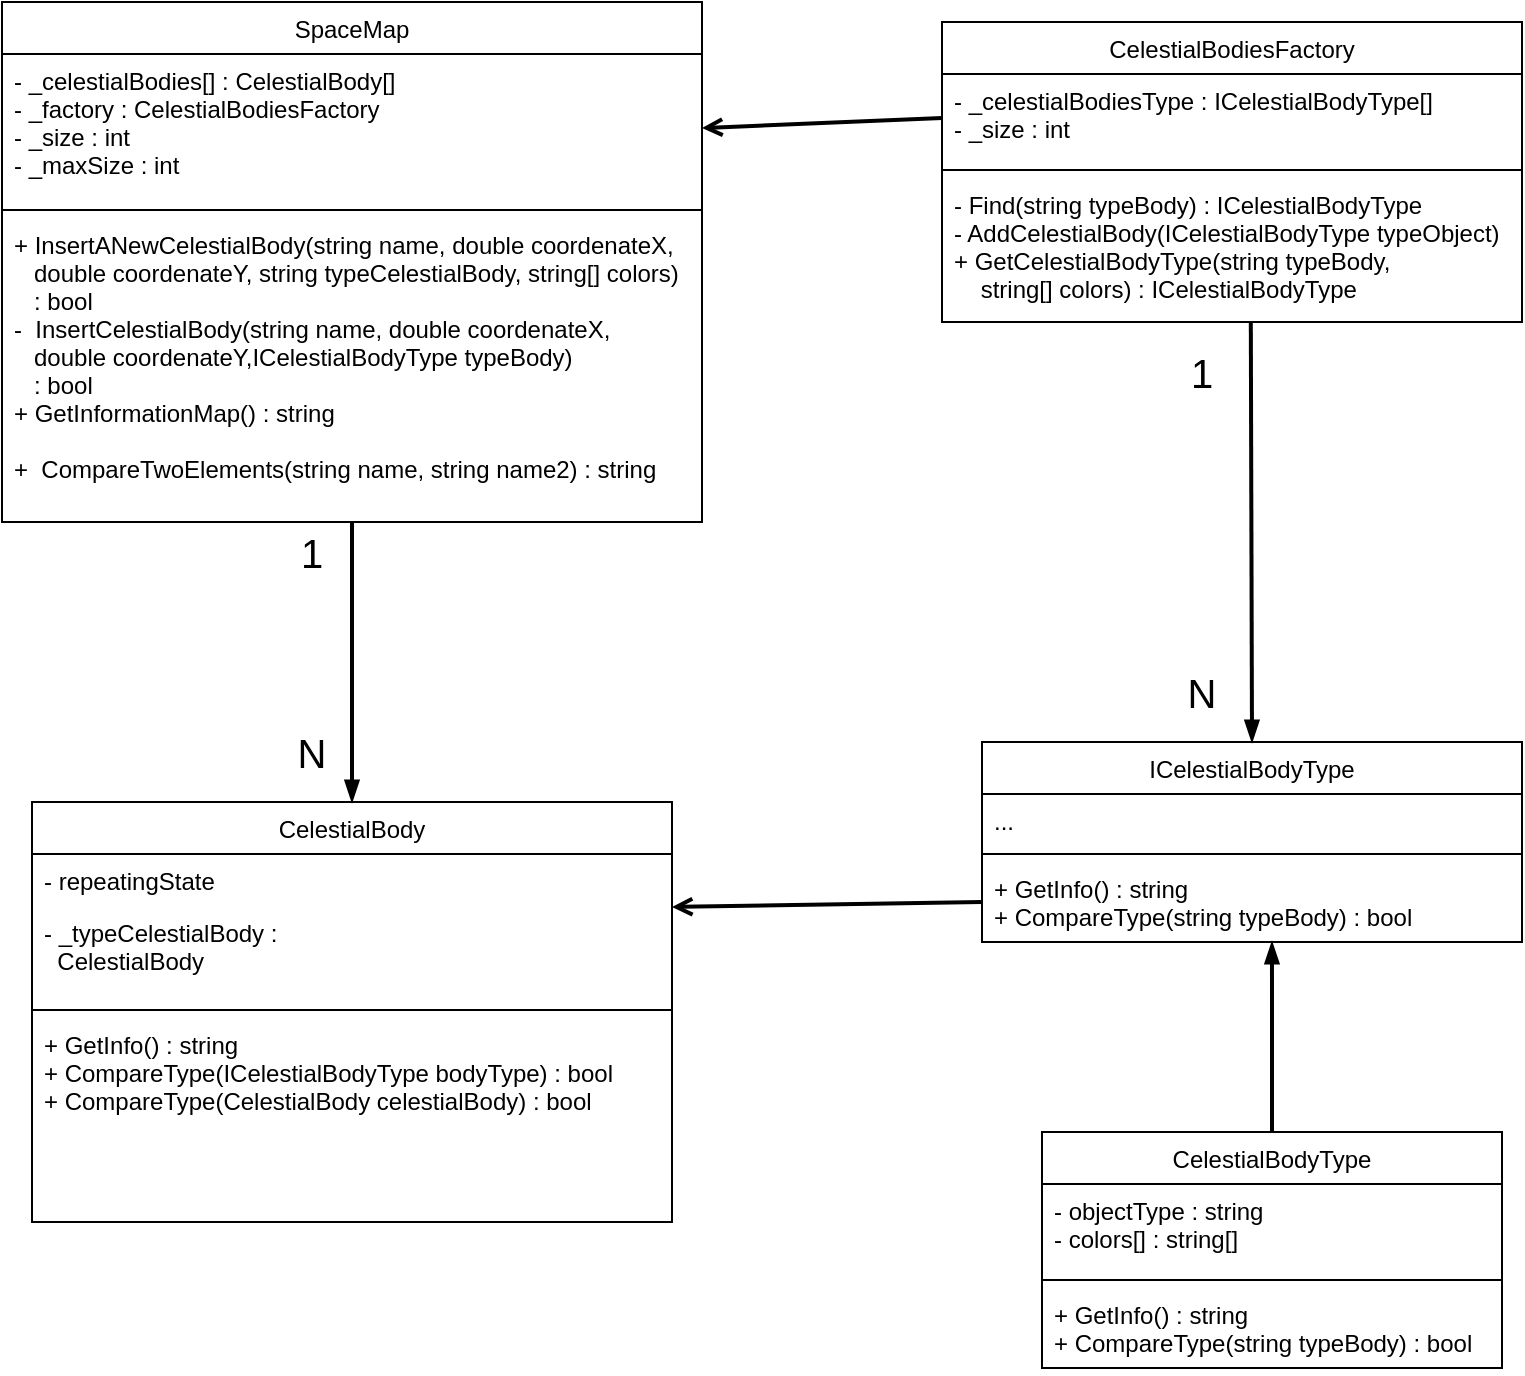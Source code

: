 <mxfile version="15.5.6" type="device"><diagram id="C5RBs43oDa-KdzZeNtuy" name="Page-1"><mxGraphModel dx="920" dy="513" grid="1" gridSize="10" guides="1" tooltips="1" connect="1" arrows="1" fold="1" page="1" pageScale="1" pageWidth="827" pageHeight="1169" math="0" shadow="0"><root><mxCell id="WIyWlLk6GJQsqaUBKTNV-0"/><mxCell id="WIyWlLk6GJQsqaUBKTNV-1" parent="WIyWlLk6GJQsqaUBKTNV-0"/><mxCell id="DkokXptewHk8gARLp6y4-21" style="edgeStyle=orthogonalEdgeStyle;rounded=0;orthogonalLoop=1;jettySize=auto;html=1;entryX=0.537;entryY=1.001;entryDx=0;entryDy=0;entryPerimeter=0;endArrow=blockThin;endFill=1;strokeWidth=2;" edge="1" parent="WIyWlLk6GJQsqaUBKTNV-1" source="h2paaFuDVaM4OgdC3sRQ-0" target="DkokXptewHk8gARLp6y4-20"><mxGeometry relative="1" as="geometry"><Array as="points"><mxPoint x="1075" y="540"/><mxPoint x="1075" y="540"/></Array></mxGeometry></mxCell><mxCell id="h2paaFuDVaM4OgdC3sRQ-0" value="CelestialBodyType" style="swimlane;fontStyle=0;align=center;verticalAlign=top;childLayout=stackLayout;horizontal=1;startSize=26;horizontalStack=0;resizeParent=1;resizeLast=0;collapsible=1;marginBottom=0;rounded=0;shadow=0;strokeWidth=1;" parent="WIyWlLk6GJQsqaUBKTNV-1" vertex="1"><mxGeometry x="960" y="585" width="230" height="118" as="geometry"><mxRectangle x="550" y="140" width="160" height="26" as="alternateBounds"/></mxGeometry></mxCell><mxCell id="h2paaFuDVaM4OgdC3sRQ-1" value="- objectType : string&#10;- colors[] : string[]" style="text;align=left;verticalAlign=top;spacingLeft=4;spacingRight=4;overflow=hidden;rotatable=0;points=[[0,0.5],[1,0.5]];portConstraint=eastwest;" parent="h2paaFuDVaM4OgdC3sRQ-0" vertex="1"><mxGeometry y="26" width="230" height="44" as="geometry"/></mxCell><mxCell id="h2paaFuDVaM4OgdC3sRQ-6" value="" style="line;html=1;strokeWidth=1;align=left;verticalAlign=middle;spacingTop=-1;spacingLeft=3;spacingRight=3;rotatable=0;labelPosition=right;points=[];portConstraint=eastwest;" parent="h2paaFuDVaM4OgdC3sRQ-0" vertex="1"><mxGeometry y="70" width="230" height="8" as="geometry"/></mxCell><mxCell id="h2paaFuDVaM4OgdC3sRQ-7" value="+ GetInfo() : string &#10;+ CompareType(string typeBody) : bool" style="text;align=left;verticalAlign=top;spacingLeft=4;spacingRight=4;overflow=hidden;rotatable=0;points=[[0,0.5],[1,0.5]];portConstraint=eastwest;" parent="h2paaFuDVaM4OgdC3sRQ-0" vertex="1"><mxGeometry y="78" width="230" height="40" as="geometry"/></mxCell><mxCell id="h2paaFuDVaM4OgdC3sRQ-9" value="CelestialBodiesFactory" style="swimlane;fontStyle=0;align=center;verticalAlign=top;childLayout=stackLayout;horizontal=1;startSize=26;horizontalStack=0;resizeParent=1;resizeLast=0;collapsible=1;marginBottom=0;rounded=0;shadow=0;strokeWidth=1;" parent="WIyWlLk6GJQsqaUBKTNV-1" vertex="1"><mxGeometry x="910" y="30" width="290" height="150" as="geometry"><mxRectangle x="550" y="140" width="160" height="26" as="alternateBounds"/></mxGeometry></mxCell><mxCell id="h2paaFuDVaM4OgdC3sRQ-10" value="- _celestialBodiesType : ICelestialBodyType[]&#10;- _size : int" style="text;align=left;verticalAlign=top;spacingLeft=4;spacingRight=4;overflow=hidden;rotatable=0;points=[[0,0.5],[1,0.5]];portConstraint=eastwest;" parent="h2paaFuDVaM4OgdC3sRQ-9" vertex="1"><mxGeometry y="26" width="290" height="44" as="geometry"/></mxCell><mxCell id="h2paaFuDVaM4OgdC3sRQ-11" value="" style="line;html=1;strokeWidth=1;align=left;verticalAlign=middle;spacingTop=-1;spacingLeft=3;spacingRight=3;rotatable=0;labelPosition=right;points=[];portConstraint=eastwest;" parent="h2paaFuDVaM4OgdC3sRQ-9" vertex="1"><mxGeometry y="70" width="290" height="8" as="geometry"/></mxCell><mxCell id="h2paaFuDVaM4OgdC3sRQ-12" value="- Find(string typeBody) : ICelestialBodyType&#10;- AddCelestialBody(ICelestialBodyType typeObject)&#10;+ GetCelestialBodyType(string typeBody,&#10;    string[] colors) : ICelestialBodyType " style="text;align=left;verticalAlign=top;spacingLeft=4;spacingRight=4;overflow=hidden;rotatable=0;points=[[0,0.5],[1,0.5]];portConstraint=eastwest;" parent="h2paaFuDVaM4OgdC3sRQ-9" vertex="1"><mxGeometry y="78" width="290" height="72" as="geometry"/></mxCell><mxCell id="DkokXptewHk8gARLp6y4-0" value="SpaceMap" style="swimlane;fontStyle=0;align=center;verticalAlign=top;childLayout=stackLayout;horizontal=1;startSize=26;horizontalStack=0;resizeParent=1;resizeLast=0;collapsible=1;marginBottom=0;rounded=0;shadow=0;strokeWidth=1;" vertex="1" parent="WIyWlLk6GJQsqaUBKTNV-1"><mxGeometry x="440" y="20" width="350" height="260" as="geometry"><mxRectangle x="550" y="140" width="160" height="26" as="alternateBounds"/></mxGeometry></mxCell><mxCell id="DkokXptewHk8gARLp6y4-1" value="- _celestialBodies[] : CelestialBody[]&#10;- _factory : CelestialBodiesFactory&#10;- _size : int&#10;- _maxSize : int&#10;" style="text;align=left;verticalAlign=top;spacingLeft=4;spacingRight=4;overflow=hidden;rotatable=0;points=[[0,0.5],[1,0.5]];portConstraint=eastwest;" vertex="1" parent="DkokXptewHk8gARLp6y4-0"><mxGeometry y="26" width="350" height="74" as="geometry"/></mxCell><mxCell id="DkokXptewHk8gARLp6y4-2" value="" style="line;html=1;strokeWidth=1;align=left;verticalAlign=middle;spacingTop=-1;spacingLeft=3;spacingRight=3;rotatable=0;labelPosition=right;points=[];portConstraint=eastwest;" vertex="1" parent="DkokXptewHk8gARLp6y4-0"><mxGeometry y="100" width="350" height="8" as="geometry"/></mxCell><mxCell id="DkokXptewHk8gARLp6y4-3" value="+ InsertANewCelestialBody(string name, double coordenateX, &#10;   double coordenateY, string typeCelestialBody, string[] colors)&#10;   : bool&#10;-  InsertCelestialBody(string name, double coordenateX, &#10;   double coordenateY,ICelestialBodyType typeBody)&#10;   : bool&#10;+ GetInformationMap() : string&#10;&#10;+  CompareTwoElements(string name, string name2) : string" style="text;align=left;verticalAlign=top;spacingLeft=4;spacingRight=4;overflow=hidden;rotatable=0;points=[[0,0.5],[1,0.5]];portConstraint=eastwest;" vertex="1" parent="DkokXptewHk8gARLp6y4-0"><mxGeometry y="108" width="350" height="142" as="geometry"/></mxCell><mxCell id="DkokXptewHk8gARLp6y4-4" value="CelestialBody" style="swimlane;fontStyle=0;align=center;verticalAlign=top;childLayout=stackLayout;horizontal=1;startSize=26;horizontalStack=0;resizeParent=1;resizeLast=0;collapsible=1;marginBottom=0;rounded=0;shadow=0;strokeWidth=1;" vertex="1" parent="WIyWlLk6GJQsqaUBKTNV-1"><mxGeometry x="455" y="420" width="320" height="210" as="geometry"><mxRectangle x="550" y="140" width="160" height="26" as="alternateBounds"/></mxGeometry></mxCell><mxCell id="DkokXptewHk8gARLp6y4-5" value="- repeatingState" style="text;align=left;verticalAlign=top;spacingLeft=4;spacingRight=4;overflow=hidden;rotatable=0;points=[[0,0.5],[1,0.5]];portConstraint=eastwest;" vertex="1" parent="DkokXptewHk8gARLp6y4-4"><mxGeometry y="26" width="320" height="26" as="geometry"/></mxCell><mxCell id="DkokXptewHk8gARLp6y4-8" value="- _typeCelestialBody :&#10;  CelestialBody " style="text;align=left;verticalAlign=top;spacingLeft=4;spacingRight=4;overflow=hidden;rotatable=0;points=[[0,0.5],[1,0.5]];portConstraint=eastwest;" vertex="1" parent="DkokXptewHk8gARLp6y4-4"><mxGeometry y="52" width="320" height="48" as="geometry"/></mxCell><mxCell id="DkokXptewHk8gARLp6y4-6" value="" style="line;html=1;strokeWidth=1;align=left;verticalAlign=middle;spacingTop=-1;spacingLeft=3;spacingRight=3;rotatable=0;labelPosition=right;points=[];portConstraint=eastwest;" vertex="1" parent="DkokXptewHk8gARLp6y4-4"><mxGeometry y="100" width="320" height="8" as="geometry"/></mxCell><mxCell id="DkokXptewHk8gARLp6y4-7" value="+ GetInfo() : string &#10;+ CompareType(ICelestialBodyType bodyType) : bool&#10;+ CompareType(CelestialBody celestialBody) : bool" style="text;align=left;verticalAlign=top;spacingLeft=4;spacingRight=4;overflow=hidden;rotatable=0;points=[[0,0.5],[1,0.5]];portConstraint=eastwest;" vertex="1" parent="DkokXptewHk8gARLp6y4-4"><mxGeometry y="108" width="320" height="102" as="geometry"/></mxCell><mxCell id="DkokXptewHk8gARLp6y4-9" value="" style="endArrow=blockThin;html=1;rounded=0;entryX=0.5;entryY=0;entryDx=0;entryDy=0;exitX=0.5;exitY=1;exitDx=0;exitDy=0;endFill=1;strokeWidth=2;" edge="1" parent="WIyWlLk6GJQsqaUBKTNV-1" source="DkokXptewHk8gARLp6y4-0" target="DkokXptewHk8gARLp6y4-4"><mxGeometry width="50" height="50" relative="1" as="geometry"><mxPoint x="615" y="320" as="sourcePoint"/><mxPoint x="680" y="240" as="targetPoint"/></mxGeometry></mxCell><mxCell id="DkokXptewHk8gARLp6y4-10" value="&lt;font style=&quot;font-size: 20px&quot;&gt;N&lt;/font&gt;" style="text;html=1;strokeColor=none;fillColor=none;align=center;verticalAlign=middle;whiteSpace=wrap;rounded=0;" vertex="1" parent="WIyWlLk6GJQsqaUBKTNV-1"><mxGeometry x="565" y="380" width="60" height="30" as="geometry"/></mxCell><mxCell id="DkokXptewHk8gARLp6y4-12" value="" style="endArrow=open;html=1;rounded=0;entryX=1;entryY=0.25;entryDx=0;entryDy=0;exitX=0;exitY=0.5;exitDx=0;exitDy=0;endFill=0;strokeWidth=2;" edge="1" parent="WIyWlLk6GJQsqaUBKTNV-1" source="DkokXptewHk8gARLp6y4-20" target="DkokXptewHk8gARLp6y4-4"><mxGeometry width="50" height="50" relative="1" as="geometry"><mxPoint x="910" y="440" as="sourcePoint"/><mxPoint x="830" y="390" as="targetPoint"/></mxGeometry></mxCell><mxCell id="DkokXptewHk8gARLp6y4-17" value="ICelestialBodyType" style="swimlane;fontStyle=0;align=center;verticalAlign=top;childLayout=stackLayout;horizontal=1;startSize=26;horizontalStack=0;resizeParent=1;resizeLast=0;collapsible=1;marginBottom=0;rounded=0;shadow=0;strokeWidth=1;" vertex="1" parent="WIyWlLk6GJQsqaUBKTNV-1"><mxGeometry x="930" y="390" width="270" height="100" as="geometry"><mxRectangle x="550" y="140" width="160" height="26" as="alternateBounds"/></mxGeometry></mxCell><mxCell id="DkokXptewHk8gARLp6y4-18" value="..." style="text;align=left;verticalAlign=top;spacingLeft=4;spacingRight=4;overflow=hidden;rotatable=0;points=[[0,0.5],[1,0.5]];portConstraint=eastwest;" vertex="1" parent="DkokXptewHk8gARLp6y4-17"><mxGeometry y="26" width="270" height="26" as="geometry"/></mxCell><mxCell id="DkokXptewHk8gARLp6y4-19" value="" style="line;html=1;strokeWidth=1;align=left;verticalAlign=middle;spacingTop=-1;spacingLeft=3;spacingRight=3;rotatable=0;labelPosition=right;points=[];portConstraint=eastwest;" vertex="1" parent="DkokXptewHk8gARLp6y4-17"><mxGeometry y="52" width="270" height="8" as="geometry"/></mxCell><mxCell id="DkokXptewHk8gARLp6y4-20" value="+ GetInfo() : string &#10;+ CompareType(string typeBody) : bool" style="text;align=left;verticalAlign=top;spacingLeft=4;spacingRight=4;overflow=hidden;rotatable=0;points=[[0,0.5],[1,0.5]];portConstraint=eastwest;" vertex="1" parent="DkokXptewHk8gARLp6y4-17"><mxGeometry y="60" width="270" height="40" as="geometry"/></mxCell><mxCell id="DkokXptewHk8gARLp6y4-22" value="" style="endArrow=open;html=1;rounded=0;entryX=1;entryY=0.5;entryDx=0;entryDy=0;exitX=0;exitY=0.5;exitDx=0;exitDy=0;endFill=0;strokeWidth=2;" edge="1" parent="WIyWlLk6GJQsqaUBKTNV-1" source="h2paaFuDVaM4OgdC3sRQ-10" target="DkokXptewHk8gARLp6y4-1"><mxGeometry width="50" height="50" relative="1" as="geometry"><mxPoint x="955" y="73.5" as="sourcePoint"/><mxPoint x="800" y="76" as="targetPoint"/></mxGeometry></mxCell><mxCell id="DkokXptewHk8gARLp6y4-23" value="" style="endArrow=blockThin;html=1;rounded=0;entryX=0.5;entryY=0;entryDx=0;entryDy=0;exitX=0.5;exitY=1;exitDx=0;exitDy=0;endFill=1;strokeWidth=2;" edge="1" parent="WIyWlLk6GJQsqaUBKTNV-1" target="DkokXptewHk8gARLp6y4-17"><mxGeometry width="50" height="50" relative="1" as="geometry"><mxPoint x="1064.41" y="180" as="sourcePoint"/><mxPoint x="1064.41" y="320" as="targetPoint"/></mxGeometry></mxCell><mxCell id="DkokXptewHk8gARLp6y4-25" value="&lt;font style=&quot;font-size: 20px&quot;&gt;1&lt;/font&gt;" style="text;html=1;strokeColor=none;fillColor=none;align=center;verticalAlign=middle;whiteSpace=wrap;rounded=0;" vertex="1" parent="WIyWlLk6GJQsqaUBKTNV-1"><mxGeometry x="1010" y="190" width="60" height="30" as="geometry"/></mxCell><mxCell id="DkokXptewHk8gARLp6y4-26" value="&lt;font style=&quot;font-size: 20px&quot;&gt;N&lt;/font&gt;" style="text;html=1;strokeColor=none;fillColor=none;align=center;verticalAlign=middle;whiteSpace=wrap;rounded=0;" vertex="1" parent="WIyWlLk6GJQsqaUBKTNV-1"><mxGeometry x="1010" y="350" width="60" height="30" as="geometry"/></mxCell><mxCell id="DkokXptewHk8gARLp6y4-27" value="&lt;font style=&quot;font-size: 20px&quot;&gt;1&lt;/font&gt;" style="text;html=1;strokeColor=none;fillColor=none;align=center;verticalAlign=middle;whiteSpace=wrap;rounded=0;" vertex="1" parent="WIyWlLk6GJQsqaUBKTNV-1"><mxGeometry x="580" y="280" width="30" height="30" as="geometry"/></mxCell></root></mxGraphModel></diagram></mxfile>